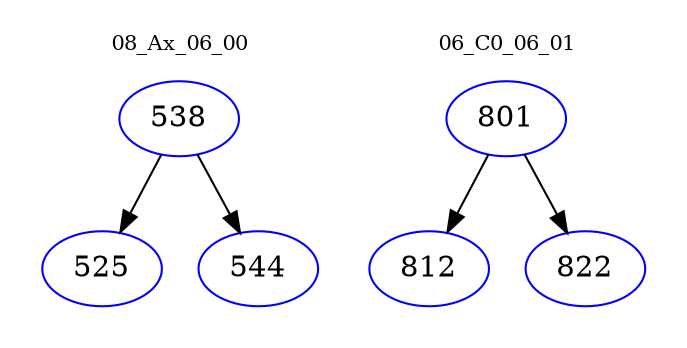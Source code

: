 digraph{
subgraph cluster_0 {
color = white
label = "08_Ax_06_00";
fontsize=10;
T0_538 [label="538", color="blue"]
T0_538 -> T0_525 [color="black"]
T0_525 [label="525", color="blue"]
T0_538 -> T0_544 [color="black"]
T0_544 [label="544", color="blue"]
}
subgraph cluster_1 {
color = white
label = "06_C0_06_01";
fontsize=10;
T1_801 [label="801", color="blue"]
T1_801 -> T1_812 [color="black"]
T1_812 [label="812", color="blue"]
T1_801 -> T1_822 [color="black"]
T1_822 [label="822", color="blue"]
}
}
